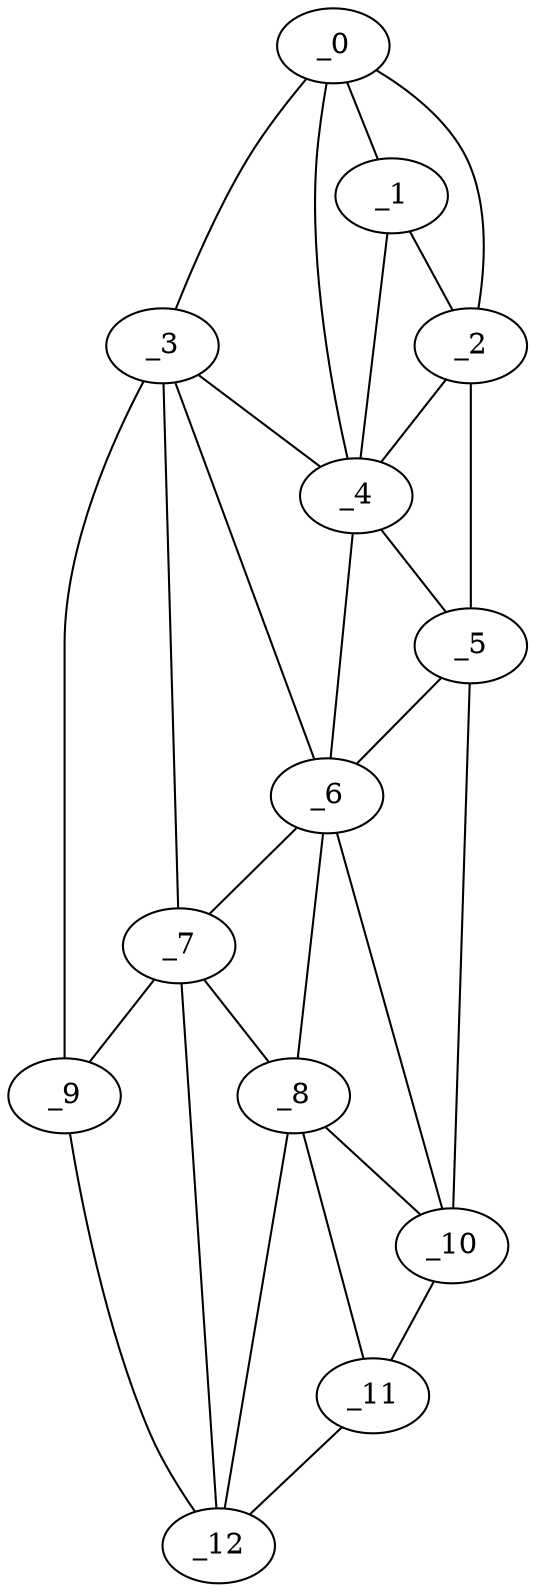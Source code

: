 graph "obj42__255.gxl" {
	_0	 [x=6,
		y=34];
	_1	 [x=12,
		y=30];
	_0 -- _1	 [valence=1];
	_2	 [x=18,
		y=24];
	_0 -- _2	 [valence=1];
	_3	 [x=19,
		y=53];
	_0 -- _3	 [valence=1];
	_4	 [x=23,
		y=33];
	_0 -- _4	 [valence=2];
	_1 -- _2	 [valence=2];
	_1 -- _4	 [valence=2];
	_2 -- _4	 [valence=2];
	_5	 [x=27,
		y=25];
	_2 -- _5	 [valence=1];
	_3 -- _4	 [valence=1];
	_6	 [x=78,
		y=48];
	_3 -- _6	 [valence=2];
	_7	 [x=78,
		y=62];
	_3 -- _7	 [valence=2];
	_9	 [x=99,
		y=100];
	_3 -- _9	 [valence=1];
	_4 -- _5	 [valence=2];
	_4 -- _6	 [valence=1];
	_5 -- _6	 [valence=2];
	_10	 [x=100,
		y=39];
	_5 -- _10	 [valence=1];
	_6 -- _7	 [valence=1];
	_8	 [x=79,
		y=57];
	_6 -- _8	 [valence=2];
	_6 -- _10	 [valence=2];
	_7 -- _8	 [valence=1];
	_7 -- _9	 [valence=2];
	_12	 [x=110,
		y=46];
	_7 -- _12	 [valence=1];
	_8 -- _10	 [valence=2];
	_11	 [x=106,
		y=43];
	_8 -- _11	 [valence=1];
	_8 -- _12	 [valence=1];
	_9 -- _12	 [valence=1];
	_10 -- _11	 [valence=1];
	_11 -- _12	 [valence=1];
}
